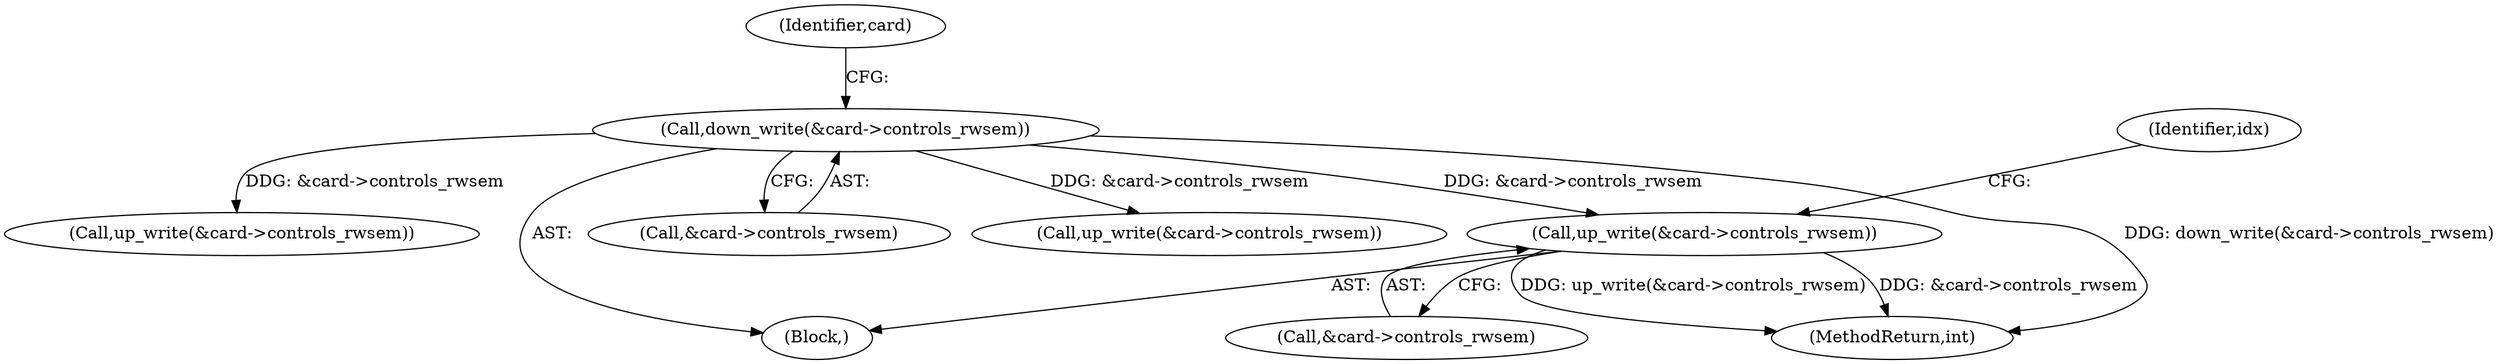 digraph "0_linux_fd9f26e4eca5d08a27d12c0933fceef76ed9663d@API" {
"1000231" [label="(Call,up_write(&card->controls_rwsem))"];
"1000132" [label="(Call,down_write(&card->controls_rwsem))"];
"1000231" [label="(Call,up_write(&card->controls_rwsem))"];
"1000139" [label="(Identifier,card)"];
"1000232" [label="(Call,&card->controls_rwsem)"];
"1000267" [label="(MethodReturn,int)"];
"1000182" [label="(Call,up_write(&card->controls_rwsem))"];
"1000238" [label="(Identifier,idx)"];
"1000132" [label="(Call,down_write(&card->controls_rwsem))"];
"1000133" [label="(Call,&card->controls_rwsem)"];
"1000143" [label="(Call,up_write(&card->controls_rwsem))"];
"1000103" [label="(Block,)"];
"1000231" -> "1000103"  [label="AST: "];
"1000231" -> "1000232"  [label="CFG: "];
"1000232" -> "1000231"  [label="AST: "];
"1000238" -> "1000231"  [label="CFG: "];
"1000231" -> "1000267"  [label="DDG: up_write(&card->controls_rwsem)"];
"1000231" -> "1000267"  [label="DDG: &card->controls_rwsem"];
"1000132" -> "1000231"  [label="DDG: &card->controls_rwsem"];
"1000132" -> "1000103"  [label="AST: "];
"1000132" -> "1000133"  [label="CFG: "];
"1000133" -> "1000132"  [label="AST: "];
"1000139" -> "1000132"  [label="CFG: "];
"1000132" -> "1000267"  [label="DDG: down_write(&card->controls_rwsem)"];
"1000132" -> "1000143"  [label="DDG: &card->controls_rwsem"];
"1000132" -> "1000182"  [label="DDG: &card->controls_rwsem"];
}
